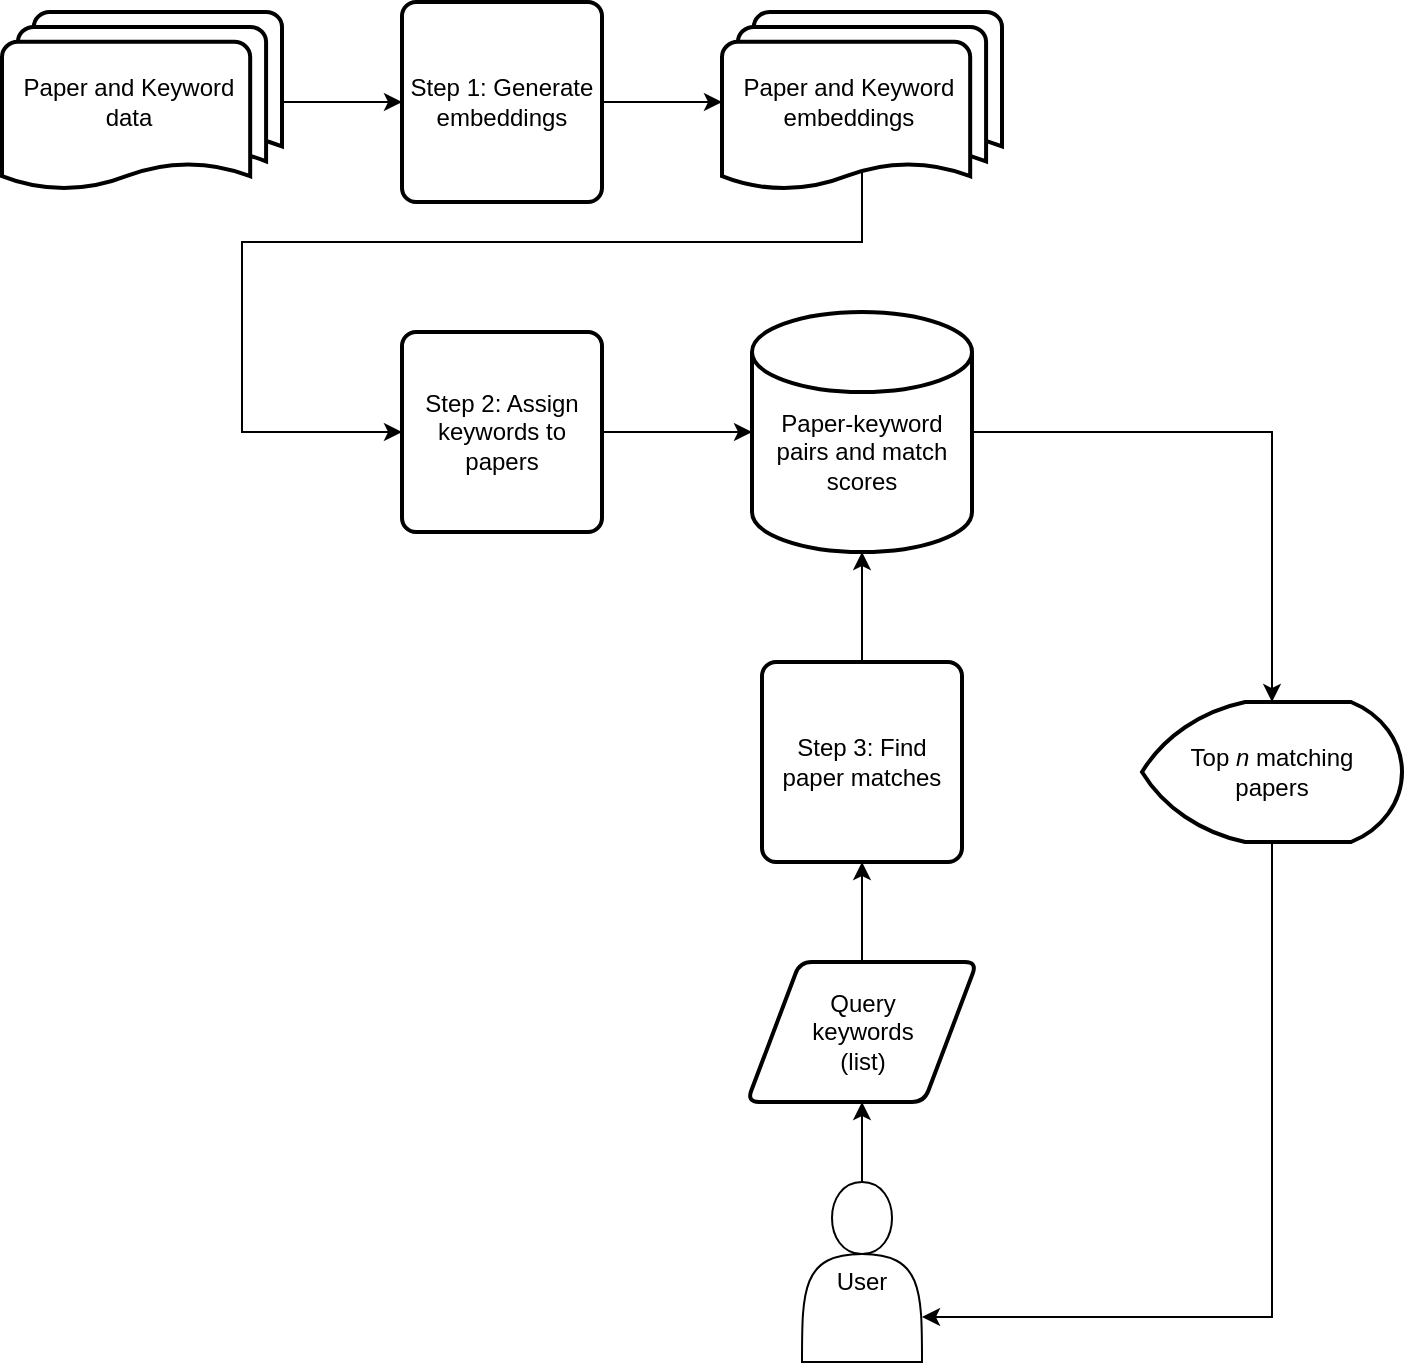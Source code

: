 <mxfile version="15.4.1" type="device"><diagram id="QnEg1AO2D_xGh69tI2C2" name="Page-1"><mxGraphModel dx="1426" dy="797" grid="1" gridSize="10" guides="1" tooltips="1" connect="1" arrows="1" fold="1" page="1" pageScale="1" pageWidth="850" pageHeight="1100" math="0" shadow="0"><root><mxCell id="0"/><mxCell id="1" parent="0"/><mxCell id="MdUwzAHbduXw0nHzbJyH-26" style="edgeStyle=orthogonalEdgeStyle;rounded=0;orthogonalLoop=1;jettySize=auto;html=1;exitX=1;exitY=0.5;exitDx=0;exitDy=0;exitPerimeter=0;entryX=0;entryY=0.5;entryDx=0;entryDy=0;" parent="1" source="MdUwzAHbduXw0nHzbJyH-17" target="MdUwzAHbduXw0nHzbJyH-18" edge="1"><mxGeometry relative="1" as="geometry"/></mxCell><mxCell id="MdUwzAHbduXw0nHzbJyH-17" value="Paper and Keyword data" style="strokeWidth=2;html=1;shape=mxgraph.flowchart.multi-document;whiteSpace=wrap;spacingRight=16;spacingLeft=3;" parent="1" vertex="1"><mxGeometry x="50" y="75" width="140" height="90" as="geometry"/></mxCell><mxCell id="MdUwzAHbduXw0nHzbJyH-27" style="edgeStyle=orthogonalEdgeStyle;rounded=0;orthogonalLoop=1;jettySize=auto;html=1;exitX=1;exitY=0.5;exitDx=0;exitDy=0;entryX=0;entryY=0.5;entryDx=0;entryDy=0;entryPerimeter=0;" parent="1" source="MdUwzAHbduXw0nHzbJyH-18" target="MdUwzAHbduXw0nHzbJyH-19" edge="1"><mxGeometry relative="1" as="geometry"/></mxCell><mxCell id="MdUwzAHbduXw0nHzbJyH-18" value="Step 1: Generate embeddings" style="rounded=1;whiteSpace=wrap;html=1;absoluteArcSize=1;arcSize=14;strokeWidth=2;" parent="1" vertex="1"><mxGeometry x="250" y="70" width="100" height="100" as="geometry"/></mxCell><mxCell id="MdUwzAHbduXw0nHzbJyH-28" style="edgeStyle=orthogonalEdgeStyle;rounded=0;orthogonalLoop=1;jettySize=auto;html=1;exitX=0.5;exitY=0.88;exitDx=0;exitDy=0;exitPerimeter=0;entryX=0;entryY=0.5;entryDx=0;entryDy=0;" parent="1" source="MdUwzAHbduXw0nHzbJyH-19" target="MdUwzAHbduXw0nHzbJyH-20" edge="1"><mxGeometry relative="1" as="geometry"><Array as="points"><mxPoint x="480" y="190"/><mxPoint x="170" y="190"/><mxPoint x="170" y="285"/></Array></mxGeometry></mxCell><mxCell id="MdUwzAHbduXw0nHzbJyH-19" value="Paper and Keyword embeddings" style="strokeWidth=2;html=1;shape=mxgraph.flowchart.multi-document;whiteSpace=wrap;spacingRight=16;spacingLeft=3;" parent="1" vertex="1"><mxGeometry x="410" y="75" width="140" height="90" as="geometry"/></mxCell><mxCell id="MdUwzAHbduXw0nHzbJyH-29" style="edgeStyle=orthogonalEdgeStyle;rounded=0;orthogonalLoop=1;jettySize=auto;html=1;exitX=1;exitY=0.5;exitDx=0;exitDy=0;entryX=0;entryY=0.5;entryDx=0;entryDy=0;entryPerimeter=0;" parent="1" source="MdUwzAHbduXw0nHzbJyH-20" target="MdUwzAHbduXw0nHzbJyH-21" edge="1"><mxGeometry relative="1" as="geometry"/></mxCell><mxCell id="MdUwzAHbduXw0nHzbJyH-20" value="Step 2: Assign keywords to papers" style="rounded=1;whiteSpace=wrap;html=1;absoluteArcSize=1;arcSize=14;strokeWidth=2;" parent="1" vertex="1"><mxGeometry x="250" y="235" width="100" height="100" as="geometry"/></mxCell><mxCell id="MdUwzAHbduXw0nHzbJyH-33" style="edgeStyle=orthogonalEdgeStyle;rounded=0;orthogonalLoop=1;jettySize=auto;html=1;exitX=1;exitY=0.5;exitDx=0;exitDy=0;exitPerimeter=0;entryX=0.5;entryY=0;entryDx=0;entryDy=0;entryPerimeter=0;" parent="1" source="MdUwzAHbduXw0nHzbJyH-21" target="MdUwzAHbduXw0nHzbJyH-25" edge="1"><mxGeometry relative="1" as="geometry"/></mxCell><mxCell id="MdUwzAHbduXw0nHzbJyH-21" value="Paper-keyword pairs and match scores" style="strokeWidth=2;html=1;shape=mxgraph.flowchart.database;whiteSpace=wrap;spacingTop=20;" parent="1" vertex="1"><mxGeometry x="425" y="225" width="110" height="120" as="geometry"/></mxCell><mxCell id="MdUwzAHbduXw0nHzbJyH-30" style="edgeStyle=orthogonalEdgeStyle;rounded=0;orthogonalLoop=1;jettySize=auto;html=1;exitX=0.5;exitY=0;exitDx=0;exitDy=0;entryX=0.5;entryY=1;entryDx=0;entryDy=0;" parent="1" source="MdUwzAHbduXw0nHzbJyH-22" target="MdUwzAHbduXw0nHzbJyH-23" edge="1"><mxGeometry relative="1" as="geometry"/></mxCell><mxCell id="MdUwzAHbduXw0nHzbJyH-22" value="User" style="shape=actor;whiteSpace=wrap;html=1;spacingTop=10;" parent="1" vertex="1"><mxGeometry x="450" y="660" width="60" height="90" as="geometry"/></mxCell><mxCell id="MdUwzAHbduXw0nHzbJyH-31" style="edgeStyle=orthogonalEdgeStyle;rounded=0;orthogonalLoop=1;jettySize=auto;html=1;exitX=0.5;exitY=0;exitDx=0;exitDy=0;entryX=0.5;entryY=1;entryDx=0;entryDy=0;" parent="1" source="MdUwzAHbduXw0nHzbJyH-23" target="MdUwzAHbduXw0nHzbJyH-24" edge="1"><mxGeometry relative="1" as="geometry"/></mxCell><mxCell id="MdUwzAHbduXw0nHzbJyH-23" value="Query keywords (list)" style="shape=parallelogram;html=1;strokeWidth=2;perimeter=parallelogramPerimeter;whiteSpace=wrap;rounded=1;arcSize=12;size=0.23;spacingLeft=20;spacingRight=20;" parent="1" vertex="1"><mxGeometry x="422.5" y="550" width="115" height="70" as="geometry"/></mxCell><mxCell id="MdUwzAHbduXw0nHzbJyH-32" style="edgeStyle=orthogonalEdgeStyle;rounded=0;orthogonalLoop=1;jettySize=auto;html=1;exitX=0.5;exitY=0;exitDx=0;exitDy=0;entryX=0.5;entryY=1;entryDx=0;entryDy=0;entryPerimeter=0;" parent="1" source="MdUwzAHbduXw0nHzbJyH-24" target="MdUwzAHbduXw0nHzbJyH-21" edge="1"><mxGeometry relative="1" as="geometry"/></mxCell><mxCell id="MdUwzAHbduXw0nHzbJyH-24" value="Step 3: Find paper matches" style="rounded=1;whiteSpace=wrap;html=1;absoluteArcSize=1;arcSize=14;strokeWidth=2;" parent="1" vertex="1"><mxGeometry x="430" y="400" width="100" height="100" as="geometry"/></mxCell><mxCell id="MdUwzAHbduXw0nHzbJyH-34" style="edgeStyle=orthogonalEdgeStyle;rounded=0;orthogonalLoop=1;jettySize=auto;html=1;exitX=0.5;exitY=1;exitDx=0;exitDy=0;exitPerimeter=0;entryX=1;entryY=0.75;entryDx=0;entryDy=0;" parent="1" source="MdUwzAHbduXw0nHzbJyH-25" target="MdUwzAHbduXw0nHzbJyH-22" edge="1"><mxGeometry relative="1" as="geometry"/></mxCell><mxCell id="MdUwzAHbduXw0nHzbJyH-25" value="Top &lt;i&gt;n&lt;/i&gt;&amp;nbsp;matching papers" style="strokeWidth=2;html=1;shape=mxgraph.flowchart.display;whiteSpace=wrap;spacingLeft=10;spacingRight=10;" parent="1" vertex="1"><mxGeometry x="620" y="420" width="130" height="70" as="geometry"/></mxCell></root></mxGraphModel></diagram></mxfile>